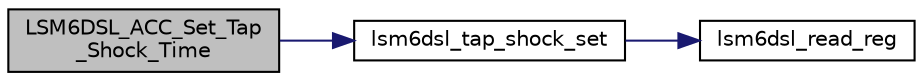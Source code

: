 digraph "LSM6DSL_ACC_Set_Tap_Shock_Time"
{
 // LATEX_PDF_SIZE
  edge [fontname="Helvetica",fontsize="10",labelfontname="Helvetica",labelfontsize="10"];
  node [fontname="Helvetica",fontsize="10",shape=record];
  rankdir="LR";
  Node1 [label="LSM6DSL_ACC_Set_Tap\l_Shock_Time",height=0.2,width=0.4,color="black", fillcolor="grey75", style="filled", fontcolor="black",tooltip="Set tap shock time."];
  Node1 -> Node2 [color="midnightblue",fontsize="10",style="solid",fontname="Helvetica"];
  Node2 [label="lsm6dsl_tap_shock_set",height=0.2,width=0.4,color="black", fillcolor="white", style="filled",URL="$group___l_s_m6_d_s_l__tap__generator.html#ga8b315bd1bad6bc32f8a756313a8bc611",tooltip="Maximum duration is the maximum time of an overthreshold signal detection to be recognized as a tap e..."];
  Node2 -> Node3 [color="midnightblue",fontsize="10",style="solid",fontname="Helvetica"];
  Node3 [label="lsm6dsl_read_reg",height=0.2,width=0.4,color="black", fillcolor="white", style="filled",URL="$group___l_s_m6_d_s_l__interfaces__functions.html#ga7ad5e0d379d6cc9a6a2dff69c6df5a50",tooltip="Read generic device register."];
}
